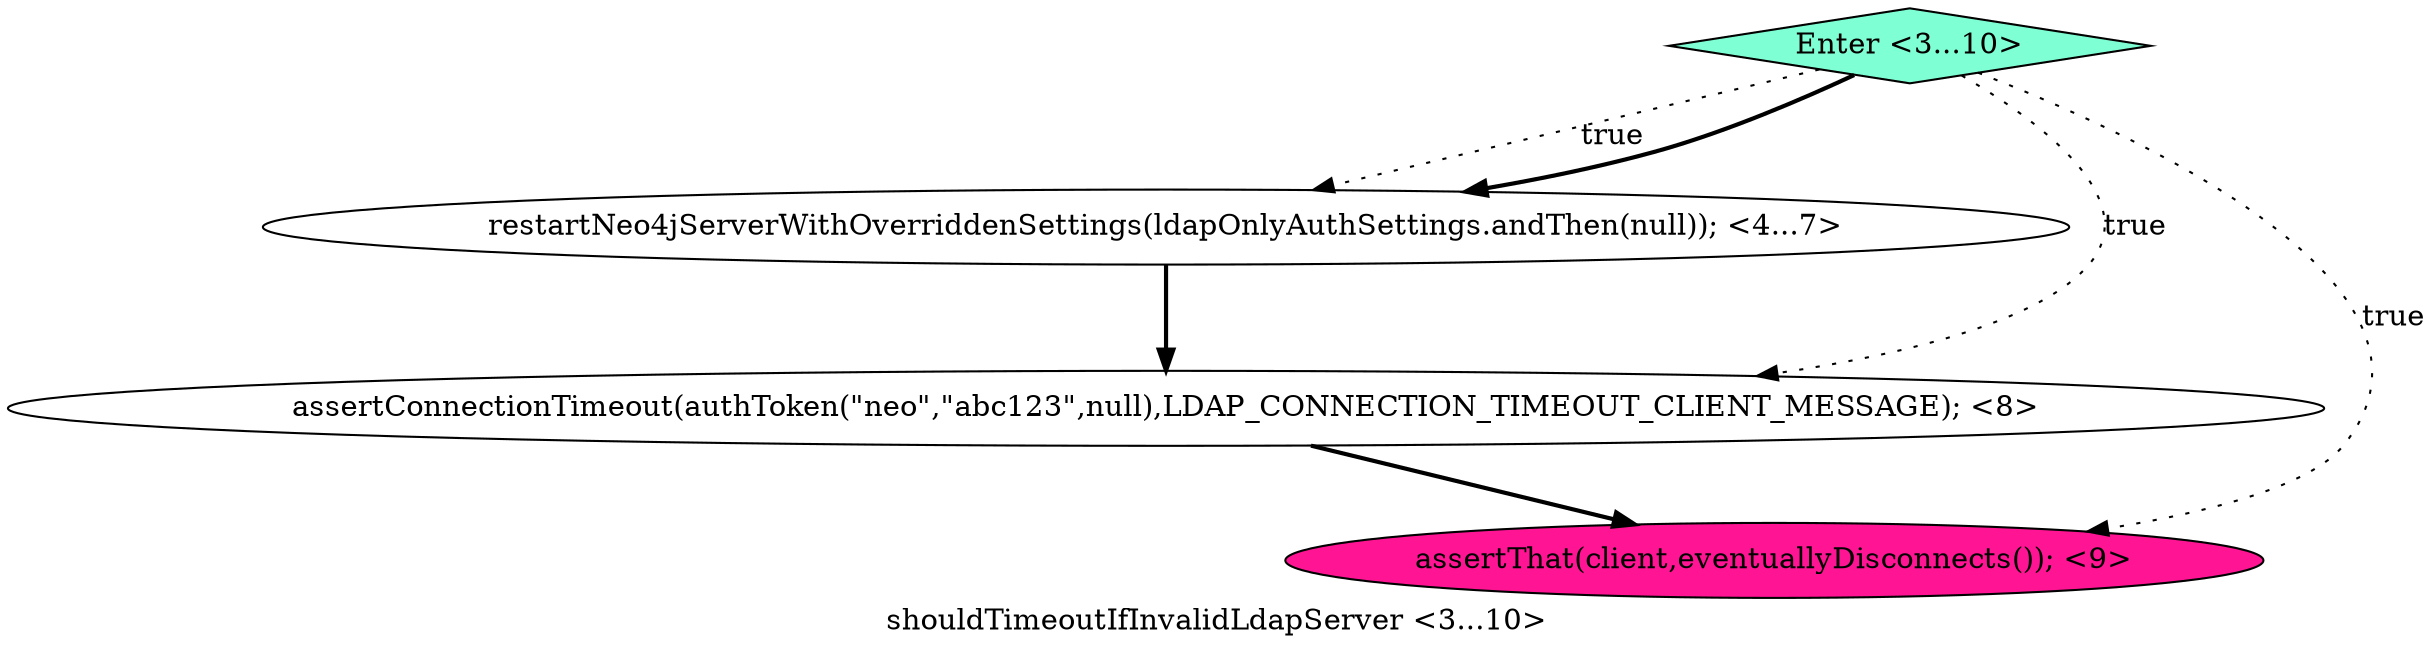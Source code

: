 digraph PDG {
label = "shouldTimeoutIfInvalidLdapServer <3...10>";
0.0 [style = filled, label = "restartNeo4jServerWithOverriddenSettings(ldapOnlyAuthSettings.andThen(null)); <4...7>", fillcolor = white, shape = ellipse];
0.2 [style = filled, label = "assertThat(client,eventuallyDisconnects()); <9>", fillcolor = deeppink, shape = ellipse];
0.1 [style = filled, label = "assertConnectionTimeout(authToken(\"neo\",\"abc123\",null),LDAP_CONNECTION_TIMEOUT_CLIENT_MESSAGE); <8>", fillcolor = white, shape = ellipse];
0.3 [style = filled, label = "Enter <3...10>", fillcolor = aquamarine, shape = diamond];
0.0 -> 0.1 [style = bold, label=""];
0.1 -> 0.2 [style = bold, label=""];
0.3 -> 0.0 [style = dotted, label="true"];
0.3 -> 0.0 [style = bold, label=""];
0.3 -> 0.1 [style = dotted, label="true"];
0.3 -> 0.2 [style = dotted, label="true"];
}
